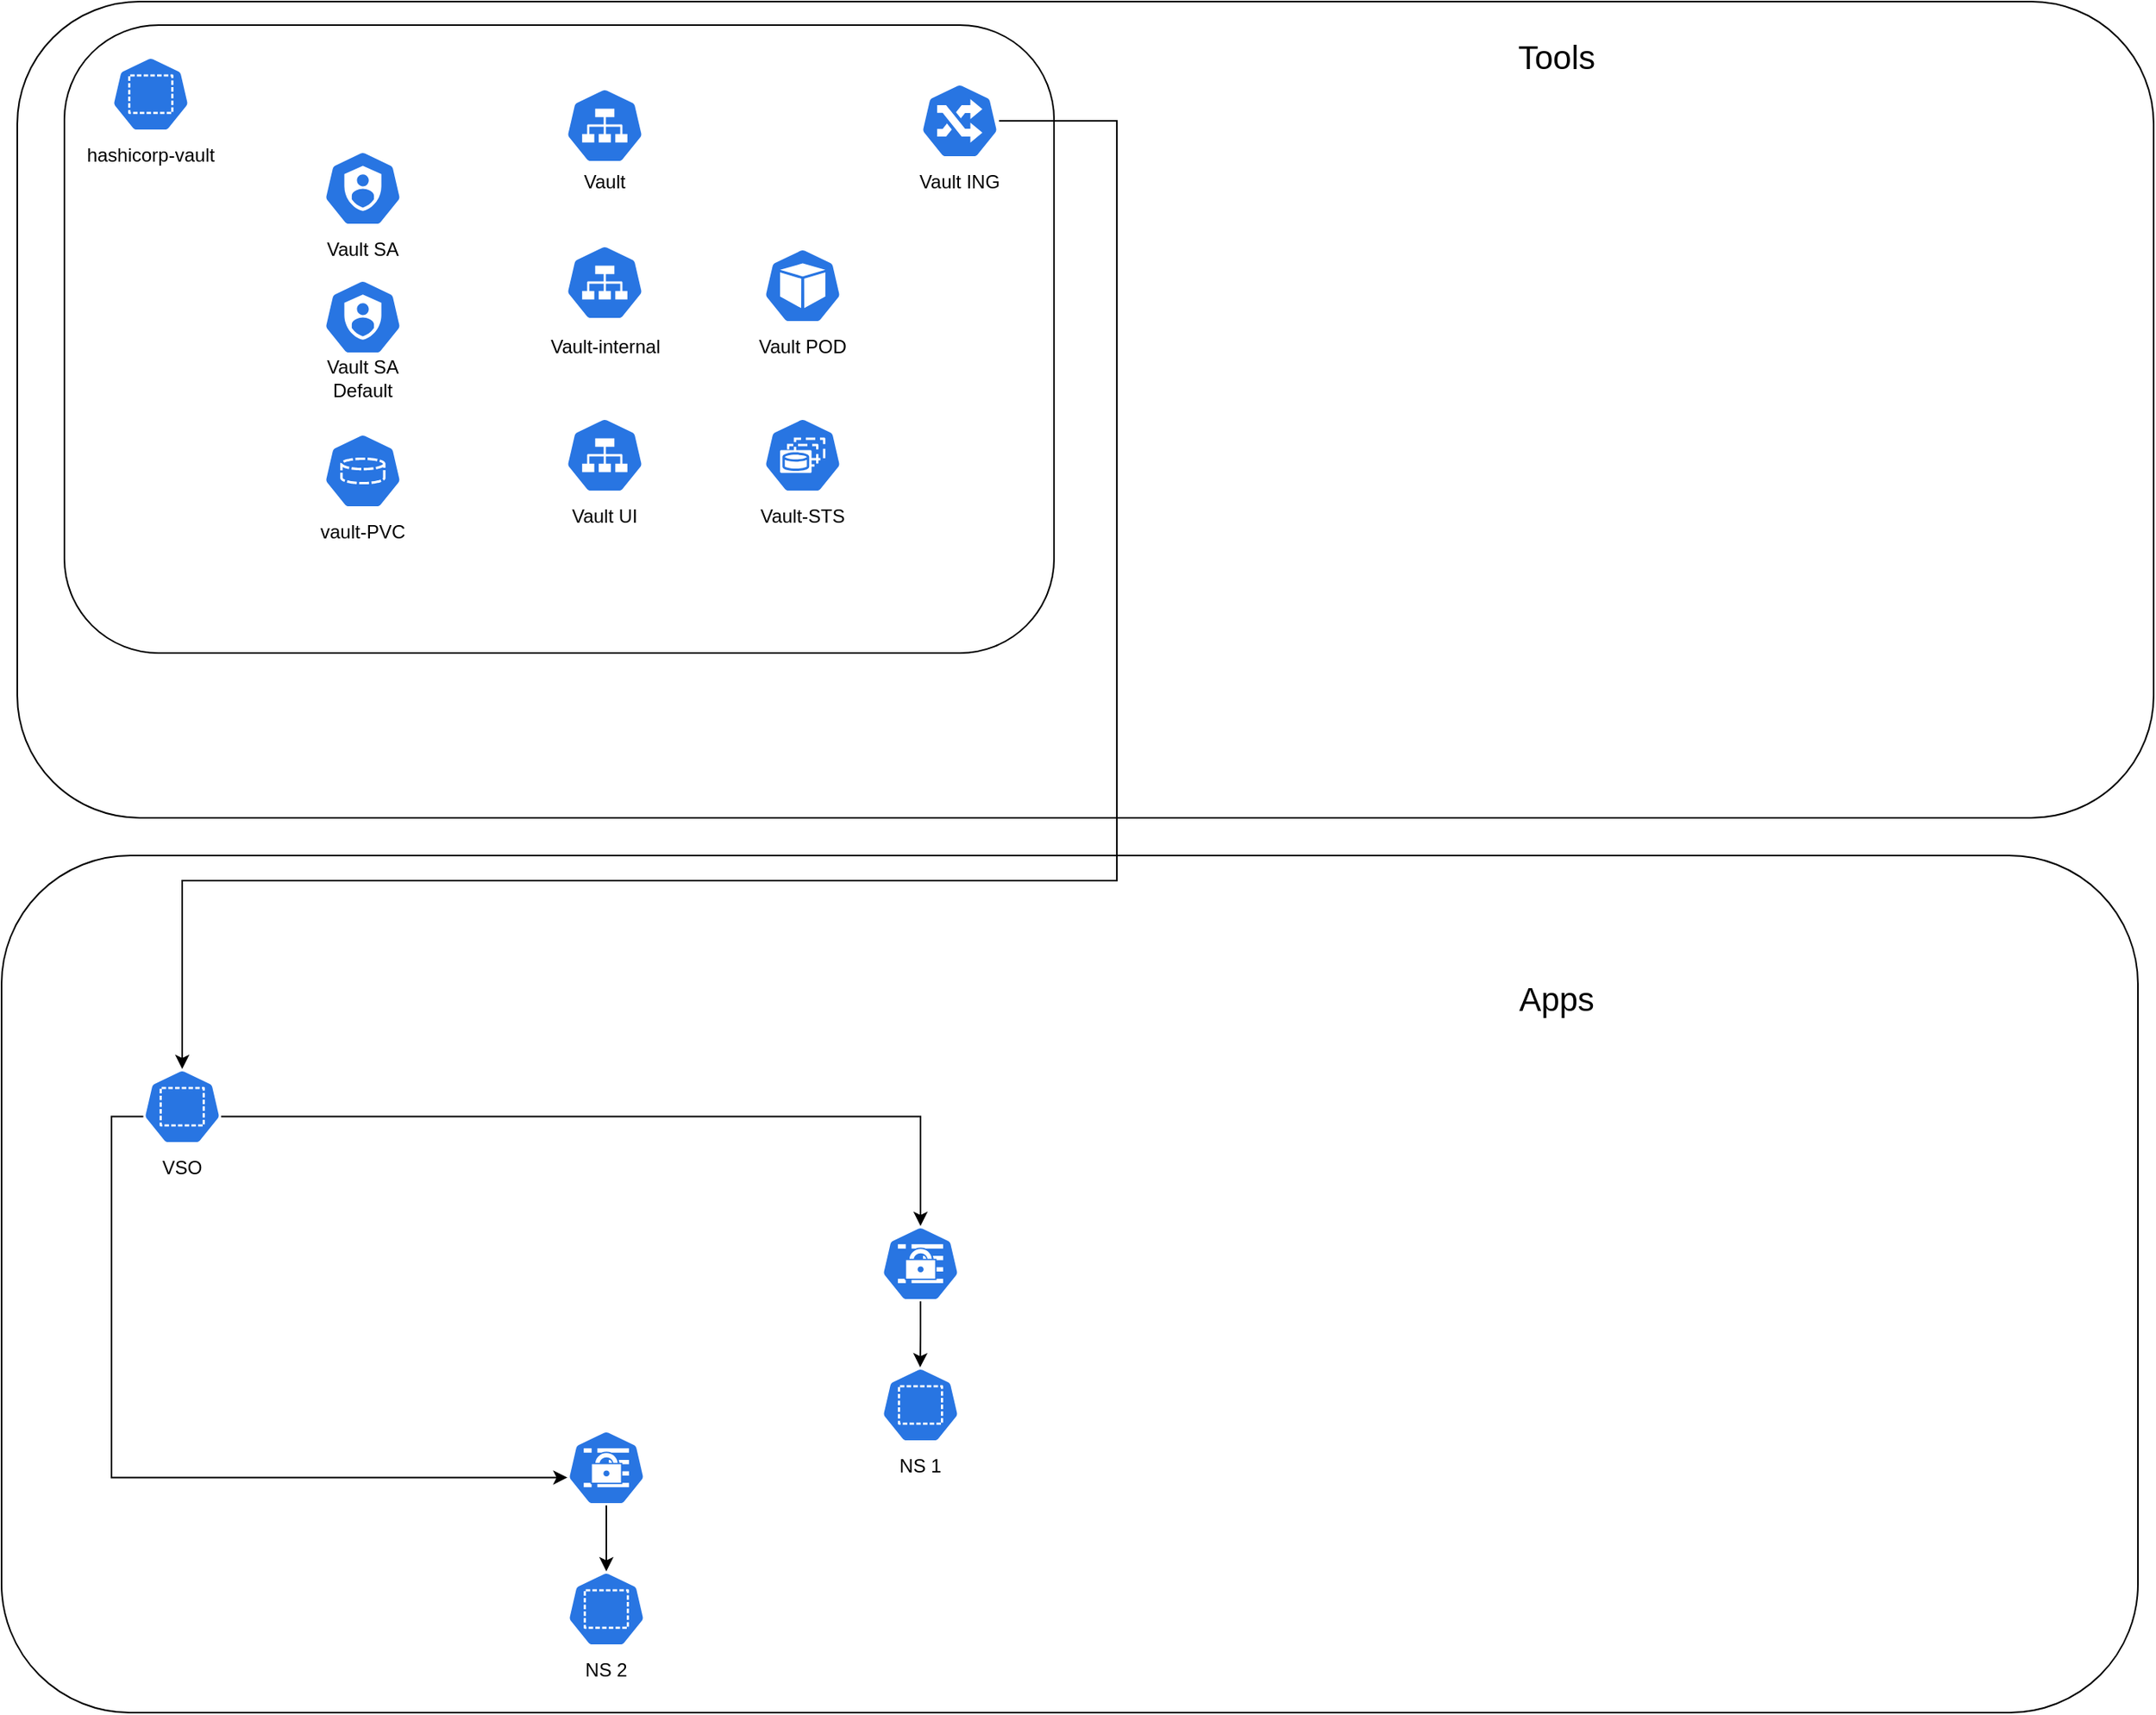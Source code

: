 <mxfile version="24.3.1" type="github">
  <diagram name="Page-1" id="yVcikV2g2sbOkIzYe1wD">
    <mxGraphModel dx="2868" dy="1588" grid="1" gridSize="10" guides="1" tooltips="1" connect="1" arrows="1" fold="1" page="1" pageScale="1" pageWidth="827" pageHeight="1169" math="0" shadow="0">
      <root>
        <mxCell id="0" />
        <mxCell id="1" parent="0" />
        <mxCell id="TinNUj6vpqagRueMMJya-41" value="" style="rounded=1;whiteSpace=wrap;html=1;" parent="1" vertex="1">
          <mxGeometry x="30" y="554" width="1360" height="546" as="geometry" />
        </mxCell>
        <mxCell id="TinNUj6vpqagRueMMJya-10" value="" style="rounded=1;whiteSpace=wrap;html=1;" parent="1" vertex="1">
          <mxGeometry x="40" y="10" width="1360" height="520" as="geometry" />
        </mxCell>
        <mxCell id="TinNUj6vpqagRueMMJya-12" value="&lt;font style=&quot;font-size: 21px;&quot;&gt;Tools&lt;/font&gt;" style="text;html=1;align=center;verticalAlign=middle;whiteSpace=wrap;rounded=0;" parent="1" vertex="1">
          <mxGeometry x="990" y="30" width="60" height="30" as="geometry" />
        </mxCell>
        <mxCell id="TinNUj6vpqagRueMMJya-34" value="" style="group" parent="1" vertex="1" connectable="0">
          <mxGeometry x="70" y="25" width="1040" height="400" as="geometry" />
        </mxCell>
        <mxCell id="TinNUj6vpqagRueMMJya-11" value="" style="rounded=1;whiteSpace=wrap;html=1;" parent="TinNUj6vpqagRueMMJya-34" vertex="1">
          <mxGeometry width="630" height="400" as="geometry" />
        </mxCell>
        <mxCell id="TinNUj6vpqagRueMMJya-32" value="" style="group" parent="TinNUj6vpqagRueMMJya-34" vertex="1" connectable="0">
          <mxGeometry x="10" y="20" width="90" height="78" as="geometry" />
        </mxCell>
        <mxCell id="TinNUj6vpqagRueMMJya-9" value="" style="aspect=fixed;sketch=0;html=1;dashed=0;whitespace=wrap;fillColor=#2875E2;strokeColor=#ffffff;points=[[0.005,0.63,0],[0.1,0.2,0],[0.9,0.2,0],[0.5,0,0],[0.995,0.63,0],[0.72,0.99,0],[0.5,1,0],[0.28,0.99,0]];shape=mxgraph.kubernetes.icon2;prIcon=ns" parent="TinNUj6vpqagRueMMJya-32" vertex="1">
          <mxGeometry x="20" width="50" height="48" as="geometry" />
        </mxCell>
        <mxCell id="TinNUj6vpqagRueMMJya-26" value="hashicorp-vault" style="text;html=1;align=center;verticalAlign=middle;whiteSpace=wrap;rounded=0;" parent="TinNUj6vpqagRueMMJya-32" vertex="1">
          <mxGeometry y="48" width="90" height="30" as="geometry" />
        </mxCell>
        <mxCell id="TinNUj6vpqagRueMMJya-29" value="" style="group" parent="TinNUj6vpqagRueMMJya-34" vertex="1" connectable="0">
          <mxGeometry x="160" y="80" width="60" height="78" as="geometry" />
        </mxCell>
        <mxCell id="TinNUj6vpqagRueMMJya-8" value="" style="aspect=fixed;sketch=0;html=1;dashed=0;whitespace=wrap;fillColor=#2875E2;strokeColor=#ffffff;points=[[0.005,0.63,0],[0.1,0.2,0],[0.9,0.2,0],[0.5,0,0],[0.995,0.63,0],[0.72,0.99,0],[0.5,1,0],[0.28,0.99,0]];shape=mxgraph.kubernetes.icon2;prIcon=sa" parent="TinNUj6vpqagRueMMJya-29" vertex="1">
          <mxGeometry x="5" width="50" height="48" as="geometry" />
        </mxCell>
        <mxCell id="TinNUj6vpqagRueMMJya-23" value="Vault SA" style="text;html=1;align=center;verticalAlign=middle;whiteSpace=wrap;rounded=0;" parent="TinNUj6vpqagRueMMJya-29" vertex="1">
          <mxGeometry y="48" width="60" height="30" as="geometry" />
        </mxCell>
        <mxCell id="TinNUj6vpqagRueMMJya-30" value="" style="group" parent="TinNUj6vpqagRueMMJya-34" vertex="1" connectable="0">
          <mxGeometry x="160" y="162" width="60" height="78" as="geometry" />
        </mxCell>
        <mxCell id="TinNUj6vpqagRueMMJya-27" value="" style="aspect=fixed;sketch=0;html=1;dashed=0;whitespace=wrap;fillColor=#2875E2;strokeColor=#ffffff;points=[[0.005,0.63,0],[0.1,0.2,0],[0.9,0.2,0],[0.5,0,0],[0.995,0.63,0],[0.72,0.99,0],[0.5,1,0],[0.28,0.99,0]];shape=mxgraph.kubernetes.icon2;prIcon=sa" parent="TinNUj6vpqagRueMMJya-30" vertex="1">
          <mxGeometry x="5" width="50" height="48" as="geometry" />
        </mxCell>
        <mxCell id="TinNUj6vpqagRueMMJya-28" value="Vault SA Default" style="text;html=1;align=center;verticalAlign=middle;whiteSpace=wrap;rounded=0;" parent="TinNUj6vpqagRueMMJya-30" vertex="1">
          <mxGeometry y="48" width="60" height="30" as="geometry" />
        </mxCell>
        <mxCell id="TinNUj6vpqagRueMMJya-18" value="" style="group" parent="TinNUj6vpqagRueMMJya-34" vertex="1" connectable="0">
          <mxGeometry x="301.5" y="140" width="85" height="80" as="geometry" />
        </mxCell>
        <mxCell id="TinNUj6vpqagRueMMJya-14" value="" style="aspect=fixed;sketch=0;html=1;dashed=0;whitespace=wrap;fillColor=#2875E2;strokeColor=#ffffff;points=[[0.005,0.63,0],[0.1,0.2,0],[0.9,0.2,0],[0.5,0,0],[0.995,0.63,0],[0.72,0.99,0],[0.5,1,0],[0.28,0.99,0]];shape=mxgraph.kubernetes.icon2;prIcon=svc" parent="TinNUj6vpqagRueMMJya-18" vertex="1">
          <mxGeometry x="17.5" width="50" height="48" as="geometry" />
        </mxCell>
        <mxCell id="TinNUj6vpqagRueMMJya-15" value="Vault-internal" style="text;html=1;align=center;verticalAlign=middle;whiteSpace=wrap;rounded=0;" parent="TinNUj6vpqagRueMMJya-18" vertex="1">
          <mxGeometry y="50" width="85" height="30" as="geometry" />
        </mxCell>
        <mxCell id="TinNUj6vpqagRueMMJya-19" value="" style="group" parent="TinNUj6vpqagRueMMJya-34" vertex="1" connectable="0">
          <mxGeometry x="314" y="250" width="60" height="78" as="geometry" />
        </mxCell>
        <mxCell id="TinNUj6vpqagRueMMJya-16" value="" style="aspect=fixed;sketch=0;html=1;dashed=0;whitespace=wrap;fillColor=#2875E2;strokeColor=#ffffff;points=[[0.005,0.63,0],[0.1,0.2,0],[0.9,0.2,0],[0.5,0,0],[0.995,0.63,0],[0.72,0.99,0],[0.5,1,0],[0.28,0.99,0]];shape=mxgraph.kubernetes.icon2;prIcon=svc" parent="TinNUj6vpqagRueMMJya-19" vertex="1">
          <mxGeometry x="5" width="50" height="48" as="geometry" />
        </mxCell>
        <mxCell id="TinNUj6vpqagRueMMJya-17" value="Vault UI" style="text;html=1;align=center;verticalAlign=middle;whiteSpace=wrap;rounded=0;" parent="TinNUj6vpqagRueMMJya-19" vertex="1">
          <mxGeometry y="48" width="60" height="30" as="geometry" />
        </mxCell>
        <mxCell id="TinNUj6vpqagRueMMJya-37" value="" style="group" parent="TinNUj6vpqagRueMMJya-34" vertex="1" connectable="0">
          <mxGeometry x="314" y="40" width="60" height="75" as="geometry" />
        </mxCell>
        <mxCell id="TinNUj6vpqagRueMMJya-13" value="Vault" style="text;html=1;align=center;verticalAlign=middle;whiteSpace=wrap;rounded=0;" parent="TinNUj6vpqagRueMMJya-37" vertex="1">
          <mxGeometry y="45" width="60" height="30" as="geometry" />
        </mxCell>
        <mxCell id="TinNUj6vpqagRueMMJya-20" value="" style="group" parent="TinNUj6vpqagRueMMJya-37" vertex="1" connectable="0">
          <mxGeometry width="60" height="70" as="geometry" />
        </mxCell>
        <mxCell id="TinNUj6vpqagRueMMJya-3" value="" style="aspect=fixed;sketch=0;html=1;dashed=0;whitespace=wrap;fillColor=#2875E2;strokeColor=#ffffff;points=[[0.005,0.63,0],[0.1,0.2,0],[0.9,0.2,0],[0.5,0,0],[0.995,0.63,0],[0.72,0.99,0],[0.5,1,0],[0.28,0.99,0]];shape=mxgraph.kubernetes.icon2;prIcon=svc" parent="TinNUj6vpqagRueMMJya-20" vertex="1">
          <mxGeometry x="5" width="50" height="48" as="geometry" />
        </mxCell>
        <mxCell id="TinNUj6vpqagRueMMJya-38" value="" style="group" parent="TinNUj6vpqagRueMMJya-34" vertex="1" connectable="0">
          <mxGeometry x="440" y="142" width="60" height="78" as="geometry" />
        </mxCell>
        <mxCell id="TinNUj6vpqagRueMMJya-1" value="" style="aspect=fixed;sketch=0;html=1;dashed=0;whitespace=wrap;fillColor=#2875E2;strokeColor=#ffffff;points=[[0.005,0.63,0],[0.1,0.2,0],[0.9,0.2,0],[0.5,0,0],[0.995,0.63,0],[0.72,0.99,0],[0.5,1,0],[0.28,0.99,0]];shape=mxgraph.kubernetes.icon2;prIcon=pod" parent="TinNUj6vpqagRueMMJya-38" vertex="1">
          <mxGeometry x="5" width="50" height="48" as="geometry" />
        </mxCell>
        <mxCell id="TinNUj6vpqagRueMMJya-24" value="Vault POD" style="text;html=1;align=center;verticalAlign=middle;whiteSpace=wrap;rounded=0;" parent="TinNUj6vpqagRueMMJya-38" vertex="1">
          <mxGeometry y="48" width="60" height="30" as="geometry" />
        </mxCell>
        <mxCell id="TinNUj6vpqagRueMMJya-39" value="" style="group" parent="TinNUj6vpqagRueMMJya-34" vertex="1" connectable="0">
          <mxGeometry x="160" y="260" width="60" height="78" as="geometry" />
        </mxCell>
        <mxCell id="TinNUj6vpqagRueMMJya-7" value="" style="aspect=fixed;sketch=0;html=1;dashed=0;whitespace=wrap;fillColor=#2875E2;strokeColor=#ffffff;points=[[0.005,0.63,0],[0.1,0.2,0],[0.9,0.2,0],[0.5,0,0],[0.995,0.63,0],[0.72,0.99,0],[0.5,1,0],[0.28,0.99,0]];shape=mxgraph.kubernetes.icon2;prIcon=pvc" parent="TinNUj6vpqagRueMMJya-39" vertex="1">
          <mxGeometry x="5" width="50" height="48" as="geometry" />
        </mxCell>
        <mxCell id="TinNUj6vpqagRueMMJya-22" value="vault-PVC" style="text;html=1;align=center;verticalAlign=middle;whiteSpace=wrap;rounded=0;" parent="TinNUj6vpqagRueMMJya-39" vertex="1">
          <mxGeometry y="48" width="60" height="30" as="geometry" />
        </mxCell>
        <mxCell id="TinNUj6vpqagRueMMJya-33" value="" style="group" parent="TinNUj6vpqagRueMMJya-34" vertex="1" connectable="0">
          <mxGeometry x="540" y="37" width="60" height="78" as="geometry" />
        </mxCell>
        <mxCell id="TinNUj6vpqagRueMMJya-6" value="" style="aspect=fixed;sketch=0;html=1;dashed=0;whitespace=wrap;fillColor=#2875E2;strokeColor=#ffffff;points=[[0.005,0.63,0],[0.1,0.2,0],[0.9,0.2,0],[0.5,0,0],[0.995,0.63,0],[0.72,0.99,0],[0.5,1,0],[0.28,0.99,0]];shape=mxgraph.kubernetes.icon2;prIcon=ing" parent="TinNUj6vpqagRueMMJya-33" vertex="1">
          <mxGeometry x="5" width="50" height="48" as="geometry" />
        </mxCell>
        <mxCell id="TinNUj6vpqagRueMMJya-25" value="Vault ING" style="text;html=1;align=center;verticalAlign=middle;whiteSpace=wrap;rounded=0;" parent="TinNUj6vpqagRueMMJya-33" vertex="1">
          <mxGeometry y="48" width="60" height="30" as="geometry" />
        </mxCell>
        <mxCell id="TinNUj6vpqagRueMMJya-40" value="" style="group" parent="TinNUj6vpqagRueMMJya-34" vertex="1" connectable="0">
          <mxGeometry x="440" y="250" width="60" height="78" as="geometry" />
        </mxCell>
        <mxCell id="TinNUj6vpqagRueMMJya-2" value="" style="aspect=fixed;sketch=0;html=1;dashed=0;whitespace=wrap;fillColor=#2875E2;strokeColor=#ffffff;points=[[0.005,0.63,0],[0.1,0.2,0],[0.9,0.2,0],[0.5,0,0],[0.995,0.63,0],[0.72,0.99,0],[0.5,1,0],[0.28,0.99,0]];shape=mxgraph.kubernetes.icon2;prIcon=sts" parent="TinNUj6vpqagRueMMJya-40" vertex="1">
          <mxGeometry x="5" width="50" height="48" as="geometry" />
        </mxCell>
        <mxCell id="TinNUj6vpqagRueMMJya-21" value="Vault-STS" style="text;html=1;align=center;verticalAlign=middle;whiteSpace=wrap;rounded=0;" parent="TinNUj6vpqagRueMMJya-40" vertex="1">
          <mxGeometry y="48" width="60" height="30" as="geometry" />
        </mxCell>
        <mxCell id="TinNUj6vpqagRueMMJya-42" value="&lt;font style=&quot;font-size: 21px;&quot;&gt;Apps&lt;/font&gt;" style="text;html=1;align=center;verticalAlign=middle;whiteSpace=wrap;rounded=0;" parent="1" vertex="1">
          <mxGeometry x="990" y="630" width="60" height="30" as="geometry" />
        </mxCell>
        <mxCell id="TinNUj6vpqagRueMMJya-43" value="" style="aspect=fixed;sketch=0;html=1;dashed=0;whitespace=wrap;fillColor=#2875E2;strokeColor=#ffffff;points=[[0.005,0.63,0],[0.1,0.2,0],[0.9,0.2,0],[0.5,0,0],[0.995,0.63,0],[0.72,0.99,0],[0.5,1,0],[0.28,0.99,0]];shape=mxgraph.kubernetes.icon2;prIcon=ns" parent="1" vertex="1">
          <mxGeometry x="120" y="690" width="50" height="48" as="geometry" />
        </mxCell>
        <mxCell id="TinNUj6vpqagRueMMJya-44" style="edgeStyle=orthogonalEdgeStyle;rounded=0;orthogonalLoop=1;jettySize=auto;html=1;entryX=0.5;entryY=0;entryDx=0;entryDy=0;entryPerimeter=0;" parent="1" source="TinNUj6vpqagRueMMJya-6" target="TinNUj6vpqagRueMMJya-43" edge="1">
          <mxGeometry relative="1" as="geometry">
            <Array as="points">
              <mxPoint x="740" y="86" />
              <mxPoint x="740" y="570" />
              <mxPoint x="145" y="570" />
            </Array>
          </mxGeometry>
        </mxCell>
        <mxCell id="TinNUj6vpqagRueMMJya-45" value="VSO" style="text;html=1;align=center;verticalAlign=middle;whiteSpace=wrap;rounded=0;" parent="1" vertex="1">
          <mxGeometry x="115" y="738" width="60" height="30" as="geometry" />
        </mxCell>
        <mxCell id="TinNUj6vpqagRueMMJya-50" value="" style="group" parent="1" vertex="1" connectable="0">
          <mxGeometry x="585" y="880" width="60" height="78" as="geometry" />
        </mxCell>
        <mxCell id="TinNUj6vpqagRueMMJya-46" value="" style="aspect=fixed;sketch=0;html=1;dashed=0;whitespace=wrap;fillColor=#2875E2;strokeColor=#ffffff;points=[[0.005,0.63,0],[0.1,0.2,0],[0.9,0.2,0],[0.5,0,0],[0.995,0.63,0],[0.72,0.99,0],[0.5,1,0],[0.28,0.99,0]];shape=mxgraph.kubernetes.icon2;prIcon=ns" parent="TinNUj6vpqagRueMMJya-50" vertex="1">
          <mxGeometry x="5" width="50" height="48" as="geometry" />
        </mxCell>
        <mxCell id="TinNUj6vpqagRueMMJya-48" value="NS 1" style="text;html=1;align=center;verticalAlign=middle;whiteSpace=wrap;rounded=0;" parent="TinNUj6vpqagRueMMJya-50" vertex="1">
          <mxGeometry y="48" width="60" height="30" as="geometry" />
        </mxCell>
        <mxCell id="TinNUj6vpqagRueMMJya-51" value="" style="group" parent="1" vertex="1" connectable="0">
          <mxGeometry x="385" y="1010" width="60" height="78" as="geometry" />
        </mxCell>
        <mxCell id="TinNUj6vpqagRueMMJya-47" value="" style="aspect=fixed;sketch=0;html=1;dashed=0;whitespace=wrap;fillColor=#2875E2;strokeColor=#ffffff;points=[[0.005,0.63,0],[0.1,0.2,0],[0.9,0.2,0],[0.5,0,0],[0.995,0.63,0],[0.72,0.99,0],[0.5,1,0],[0.28,0.99,0]];shape=mxgraph.kubernetes.icon2;prIcon=ns" parent="TinNUj6vpqagRueMMJya-51" vertex="1">
          <mxGeometry x="5" width="50" height="48" as="geometry" />
        </mxCell>
        <mxCell id="TinNUj6vpqagRueMMJya-49" value="NS 2" style="text;html=1;align=center;verticalAlign=middle;whiteSpace=wrap;rounded=0;" parent="TinNUj6vpqagRueMMJya-51" vertex="1">
          <mxGeometry y="48" width="60" height="30" as="geometry" />
        </mxCell>
        <mxCell id="TinNUj6vpqagRueMMJya-60" style="edgeStyle=orthogonalEdgeStyle;rounded=0;orthogonalLoop=1;jettySize=auto;html=1;exitX=0.5;exitY=1;exitDx=0;exitDy=0;exitPerimeter=0;" parent="1" source="TinNUj6vpqagRueMMJya-52" edge="1">
          <mxGeometry relative="1" as="geometry">
            <mxPoint x="614.778" y="880" as="targetPoint" />
          </mxGeometry>
        </mxCell>
        <mxCell id="TinNUj6vpqagRueMMJya-52" value="" style="aspect=fixed;sketch=0;html=1;dashed=0;whitespace=wrap;fillColor=#2875E2;strokeColor=#ffffff;points=[[0.005,0.63,0],[0.1,0.2,0],[0.9,0.2,0],[0.5,0,0],[0.995,0.63,0],[0.72,0.99,0],[0.5,1,0],[0.28,0.99,0]];shape=mxgraph.kubernetes.icon2;prIcon=secret" parent="1" vertex="1">
          <mxGeometry x="590" y="790" width="50" height="48" as="geometry" />
        </mxCell>
        <mxCell id="TinNUj6vpqagRueMMJya-57" style="edgeStyle=orthogonalEdgeStyle;rounded=0;orthogonalLoop=1;jettySize=auto;html=1;" parent="1" source="TinNUj6vpqagRueMMJya-53" target="TinNUj6vpqagRueMMJya-47" edge="1">
          <mxGeometry relative="1" as="geometry" />
        </mxCell>
        <mxCell id="TinNUj6vpqagRueMMJya-53" value="" style="aspect=fixed;sketch=0;html=1;dashed=0;whitespace=wrap;fillColor=#2875E2;strokeColor=#ffffff;points=[[0.005,0.63,0],[0.1,0.2,0],[0.9,0.2,0],[0.5,0,0],[0.995,0.63,0],[0.72,0.99,0],[0.5,1,0],[0.28,0.99,0]];shape=mxgraph.kubernetes.icon2;prIcon=secret" parent="1" vertex="1">
          <mxGeometry x="390" y="920" width="50" height="48" as="geometry" />
        </mxCell>
        <mxCell id="TinNUj6vpqagRueMMJya-58" style="edgeStyle=orthogonalEdgeStyle;rounded=0;orthogonalLoop=1;jettySize=auto;html=1;entryX=0.5;entryY=0;entryDx=0;entryDy=0;entryPerimeter=0;exitX=0.995;exitY=0.63;exitDx=0;exitDy=0;exitPerimeter=0;" parent="1" source="TinNUj6vpqagRueMMJya-43" target="TinNUj6vpqagRueMMJya-52" edge="1">
          <mxGeometry relative="1" as="geometry" />
        </mxCell>
        <mxCell id="TinNUj6vpqagRueMMJya-62" style="edgeStyle=orthogonalEdgeStyle;rounded=0;orthogonalLoop=1;jettySize=auto;html=1;exitX=0.005;exitY=0.63;exitDx=0;exitDy=0;exitPerimeter=0;entryX=0.005;entryY=0.63;entryDx=0;entryDy=0;entryPerimeter=0;" parent="1" source="TinNUj6vpqagRueMMJya-43" target="TinNUj6vpqagRueMMJya-53" edge="1">
          <mxGeometry relative="1" as="geometry" />
        </mxCell>
      </root>
    </mxGraphModel>
  </diagram>
</mxfile>
